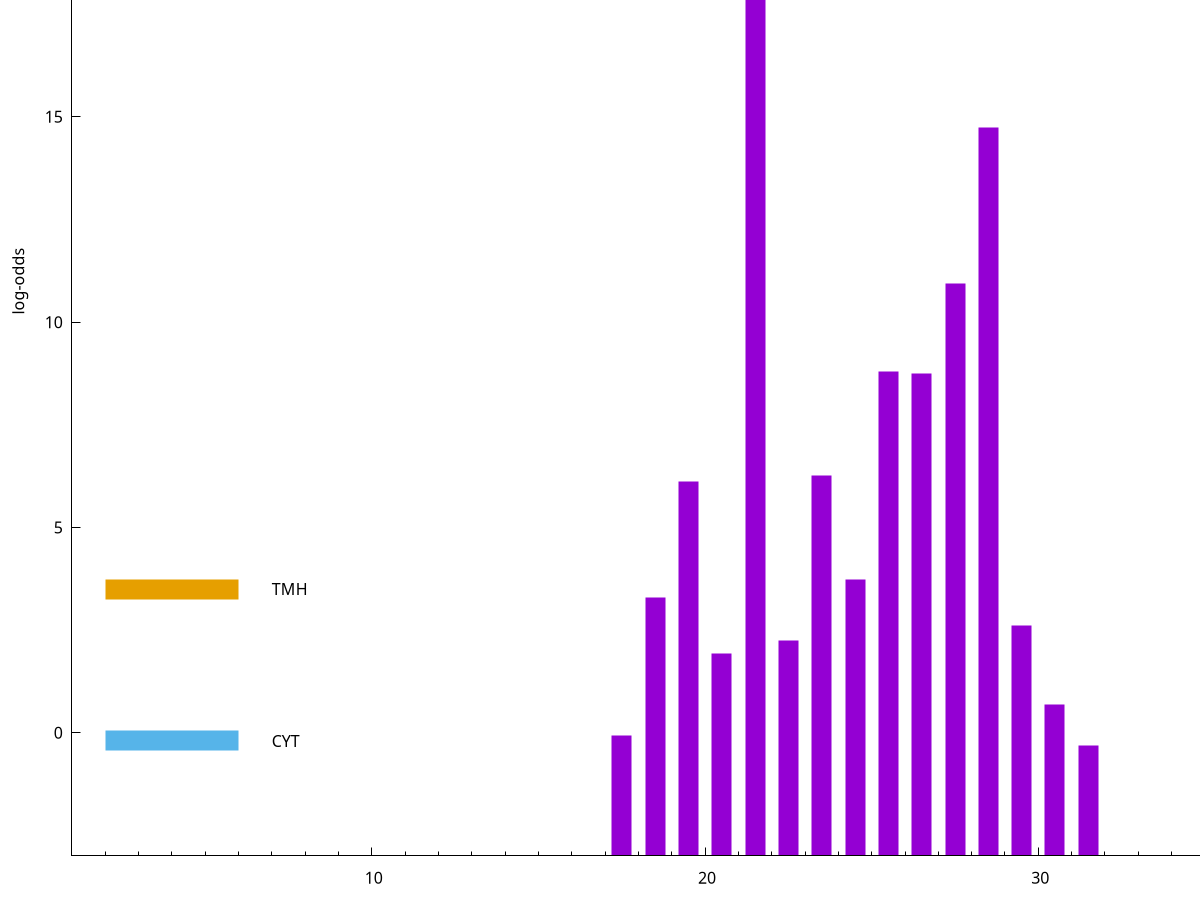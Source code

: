 set title "LipoP predictions for SRR4065641.gff"
set size 2., 1.4
set xrange [1:70] 
set mxtics 10
set yrange [-3:25]
set y2range [0:28]
set ylabel "log-odds"
set term postscript eps color solid "Helvetica" 30
set output "SRR4065641.gff17.eps"
set arrow from 2,21.1069 to 6,21.1069 nohead lt 1 lw 20
set label "SpI" at 7,21.1069
set arrow from 2,3.49919 to 6,3.49919 nohead lt 4 lw 20
set label "TMH" at 7,3.49919
set arrow from 2,-0.200913 to 6,-0.200913 nohead lt 3 lw 20
set label "CYT" at 7,-0.200913
set arrow from 2,21.1069 to 6,21.1069 nohead lt 1 lw 20
set label "SpI" at 7,21.1069
# NOTE: The scores below are the log-odds scores with the threshold
# NOTE: subtracted (a hack to make gnuplot make the histogram all
# NOTE: look nice).
plot "-" axes x1y2 title "" with impulses lt 1 lw 20
21.500000 24.087300
28.500000 17.741000
27.500000 13.936400
25.500000 11.791120
26.500000 11.745450
23.500000 9.277350
19.500000 9.114080
24.500000 6.720860
18.500000 6.291360
29.500000 5.612540
22.500000 5.237400
20.500000 4.936180
30.500000 3.699714
17.500000 2.930482
31.500000 2.679046
e
exit
